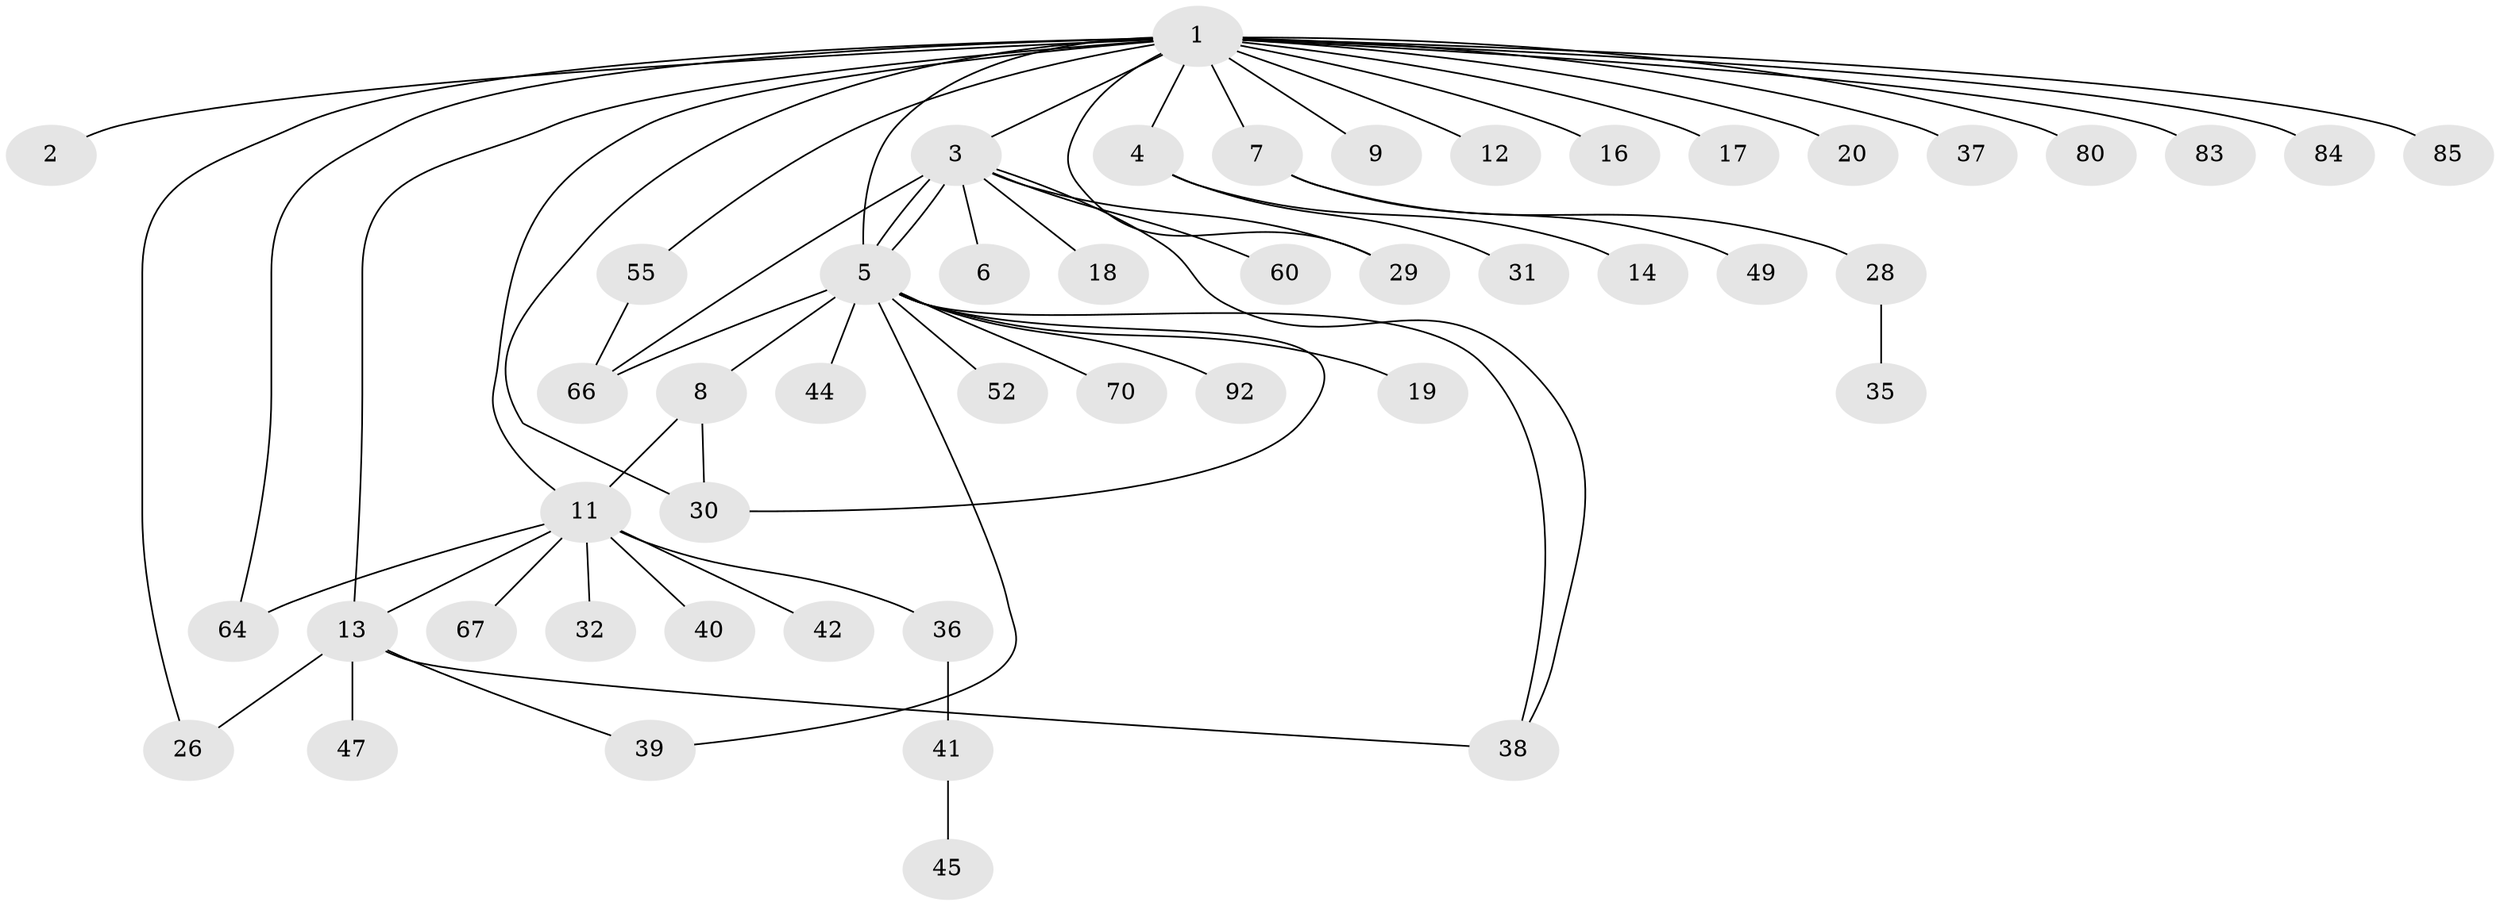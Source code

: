 // original degree distribution, {22: 0.010309278350515464, 1: 0.5567010309278351, 9: 0.010309278350515464, 3: 0.10309278350515463, 12: 0.010309278350515464, 2: 0.18556701030927836, 4: 0.05154639175257732, 5: 0.05154639175257732, 8: 0.010309278350515464, 6: 0.010309278350515464}
// Generated by graph-tools (version 1.1) at 2025/18/03/04/25 18:18:20]
// undirected, 48 vertices, 61 edges
graph export_dot {
graph [start="1"]
  node [color=gray90,style=filled];
  1;
  2;
  3;
  4;
  5 [super="+23+22+56+53+10+81+82+21+43"];
  6 [super="+97"];
  7 [super="+15+88+58"];
  8;
  9;
  11 [super="+33+50+63"];
  12 [super="+72"];
  13 [super="+25+48+89+71"];
  14 [super="+51"];
  16;
  17;
  18;
  19;
  20;
  26 [super="+57"];
  28;
  29 [super="+46"];
  30 [super="+78+94"];
  31;
  32;
  35;
  36;
  37 [super="+68+86+87"];
  38 [super="+69+54"];
  39 [super="+74+65"];
  40 [super="+76"];
  41 [super="+61"];
  42;
  44;
  45;
  47;
  49;
  52;
  55 [super="+75"];
  60 [super="+79"];
  64;
  66 [super="+96"];
  67;
  70;
  80;
  83;
  84;
  85;
  92;
  1 -- 2;
  1 -- 3;
  1 -- 4;
  1 -- 7;
  1 -- 9;
  1 -- 11;
  1 -- 12;
  1 -- 13;
  1 -- 16;
  1 -- 17;
  1 -- 20;
  1 -- 26;
  1 -- 37;
  1 -- 55;
  1 -- 64;
  1 -- 80;
  1 -- 83;
  1 -- 84;
  1 -- 85;
  1 -- 30;
  1 -- 5;
  1 -- 29;
  3 -- 5;
  3 -- 5;
  3 -- 6;
  3 -- 18;
  3 -- 29;
  3 -- 60;
  3 -- 66;
  3 -- 38;
  4 -- 14;
  4 -- 31;
  5 -- 8;
  5 -- 66;
  5 -- 38;
  5 -- 70;
  5 -- 30;
  5 -- 19;
  5 -- 52;
  5 -- 39;
  5 -- 44;
  5 -- 92;
  7 -- 49;
  7 -- 28;
  8 -- 11;
  8 -- 30;
  11 -- 32;
  11 -- 36;
  11 -- 64;
  11 -- 67;
  11 -- 40;
  11 -- 42;
  11 -- 13;
  13 -- 26;
  13 -- 39;
  13 -- 47;
  13 -- 38;
  28 -- 35;
  36 -- 41;
  41 -- 45;
  55 -- 66;
}
